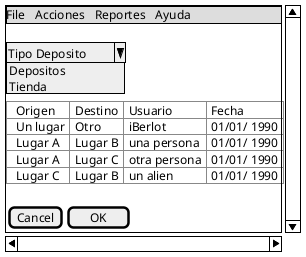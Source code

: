 @startsalt
{S
{* File | Acciones | Reportes | Ayuda }
.
  ^Tipo Deposito^^ Depositos^^ Tienda^ 
.
.
{T#
  + Origen       | Destino	     | Usuario	    | Fecha       
  + Un lugar     | Otro          | iBerlot	    | 01/01/ 1990 
  + Lugar A      | Lugar B   	 | una persona  | 01/01/ 1990 
  + Lugar A      | Lugar C       | otra persona | 01/01/ 1990 
  + Lugar C    	 | Lugar B       | un alien     | 01/01/ 1990 
}

.
{[Cancel] | [  OK   ]}

}
@endsalt
